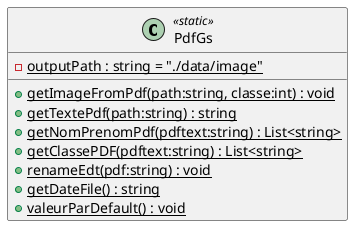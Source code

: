@startuml
class PdfGs <<static>> {
    - {static} outputPath : string = "./data/image"
    + {static} getImageFromPdf(path:string, classe:int) : void
    + {static} getTextePdf(path:string) : string
    + {static} getNomPrenomPdf(pdftext:string) : List<string>
    + {static} getClassePDF(pdftext:string) : List<string>
    + {static} renameEdt(pdf:string) : void
    + {static} getDateFile() : string
    + {static} valeurParDefault() : void
}
@enduml
